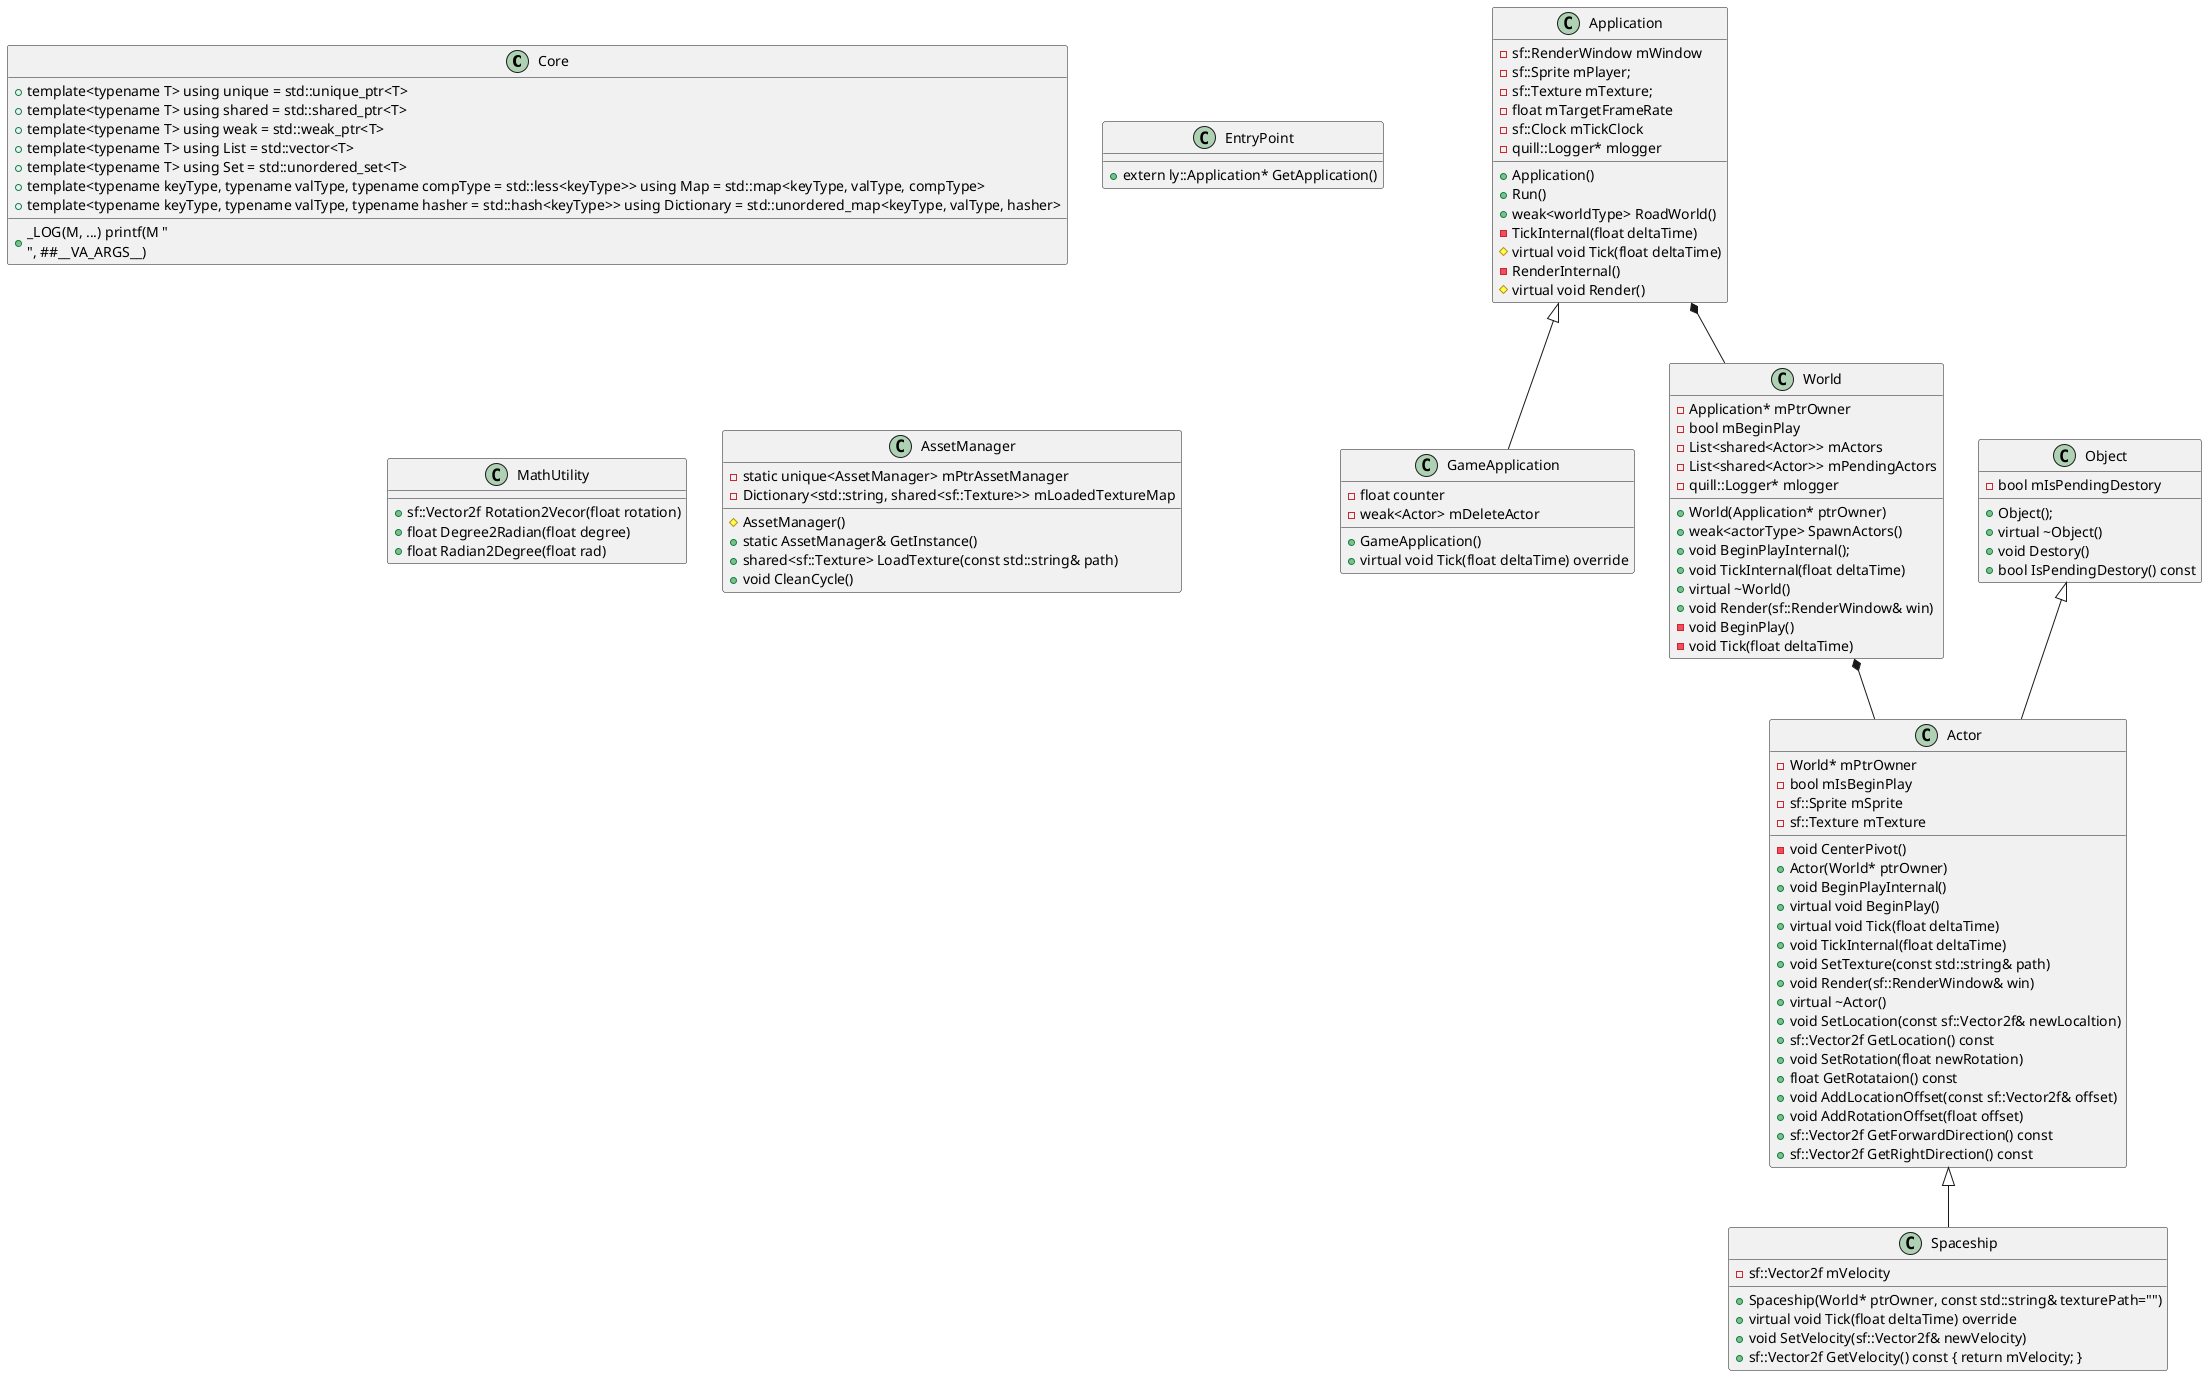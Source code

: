 @startuml

class Core{
	+template<typename T> using unique = std::unique_ptr<T>
	+template<typename T> using shared = std::shared_ptr<T>
	+template<typename T> using weak = std::weak_ptr<T>
	+template<typename T> using List = std::vector<T>
	+template<typename T> using Set = std::unordered_set<T>
	+template<typename keyType, typename valType, typename compType = std::less<keyType>> using Map = std::map<keyType, valType, compType>
	+template<typename keyType, typename valType, typename hasher = std::hash<keyType>> using Dictionary = std::unordered_map<keyType, valType, hasher>
	+_LOG(M, ...) printf(M "\n", ##__VA_ARGS__)	
}

class EntryPoint{
	+extern ly::Application* GetApplication()
}

class MathUtility{
	+sf::Vector2f Rotation2Vecor(float rotation)
	+float Degree2Radian(float degree)
	+float Radian2Degree(float rad)
}

class Application{
	-sf::RenderWindow mWindow
	-sf::Sprite mPlayer;
	-sf::Texture mTexture;
	-float mTargetFrameRate
	-sf::Clock mTickClock
	-quill::Logger* mlogger
	+Application()
	+Run()
	+weak<worldType> RoadWorld()
	-TickInternal(float deltaTime)
	#virtual void Tick(float deltaTime)
	-RenderInternal()
	#virtual void Render()
}

class GameApplication{
	-float counter
	-weak<Actor> mDeleteActor
	+GameApplication()
	+virtual void Tick(float deltaTime) override
	
}

class World{
	-Application* mPtrOwner
	-bool mBeginPlay
	-List<shared<Actor>> mActors
	-List<shared<Actor>> mPendingActors
	-quill::Logger* mlogger
	+World(Application* ptrOwner)
	+weak<actorType> SpawnActors()
	+void BeginPlayInternal();
	+void TickInternal(float deltaTime)
	+virtual ~World()
	+void Render(sf::RenderWindow& win)
    -void BeginPlay()	
	-void Tick(float deltaTime)
}	

class Object{
	-bool mIsPendingDestory
	+Object();
	+virtual ~Object()
	+void Destory()
	+bool IsPendingDestory() const
}

class Actor{
	-World* mPtrOwner
	-bool mIsBeginPlay
	-sf::Sprite mSprite
	-sf::Texture mTexture
	-void CenterPivot()
	+Actor(World* ptrOwner)
	+void BeginPlayInternal()
	+virtual void BeginPlay()
	+virtual void Tick(float deltaTime)
	+void TickInternal(float deltaTime)
	+void SetTexture(const std::string& path)
	+void Render(sf::RenderWindow& win)
	+virtual ~Actor()
	+void SetLocation(const sf::Vector2f& newLocaltion)
	+sf::Vector2f GetLocation() const
	+void SetRotation(float newRotation)
	+float GetRotataion() const
	+void AddLocationOffset(const sf::Vector2f& offset)
	+void AddRotationOffset(float offset)
	+sf::Vector2f GetForwardDirection() const
	+sf::Vector2f GetRightDirection() const
}

class Spaceship{
	-sf::Vector2f mVelocity
	+Spaceship(World* ptrOwner, const std::string& texturePath="")
	+virtual void Tick(float deltaTime) override
	+void SetVelocity(sf::Vector2f& newVelocity)
	+sf::Vector2f GetVelocity() const { return mVelocity; }
}

class AssetManager{
	-static unique<AssetManager> mPtrAssetManager
	-Dictionary<std::string, shared<sf::Texture>> mLoadedTextureMap
	#AssetManager()
	+static AssetManager& GetInstance()
	+shared<sf::Texture> LoadTexture(const std::string& path)
	+void CleanCycle()
	
}

Application <|--GameApplication
Application *--World
World *--Actor
Object <|--Actor
Actor <|--Spaceship

@enduml
